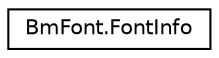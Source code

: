 digraph "Graphical Class Hierarchy"
{
  edge [fontname="Helvetica",fontsize="10",labelfontname="Helvetica",labelfontsize="10"];
  node [fontname="Helvetica",fontsize="10",shape=record];
  rankdir="LR";
  Node1 [label="BmFont.FontInfo",height=0.2,width=0.4,color="black", fillcolor="white", style="filled",URL="$class_bm_font_1_1_font_info.html"];
}
